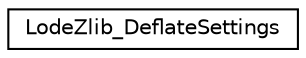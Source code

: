 digraph "Graphical Class Hierarchy"
{
 // INTERACTIVE_SVG=YES
  edge [fontname="Helvetica",fontsize="10",labelfontname="Helvetica",labelfontsize="10"];
  node [fontname="Helvetica",fontsize="10",shape=record];
  rankdir="LR";
  Node0 [label="LodeZlib_DeflateSettings",height=0.2,width=0.4,color="black", fillcolor="white", style="filled",URL="$dc/dc3/struct_lode_zlib___deflate_settings.html"];
}

